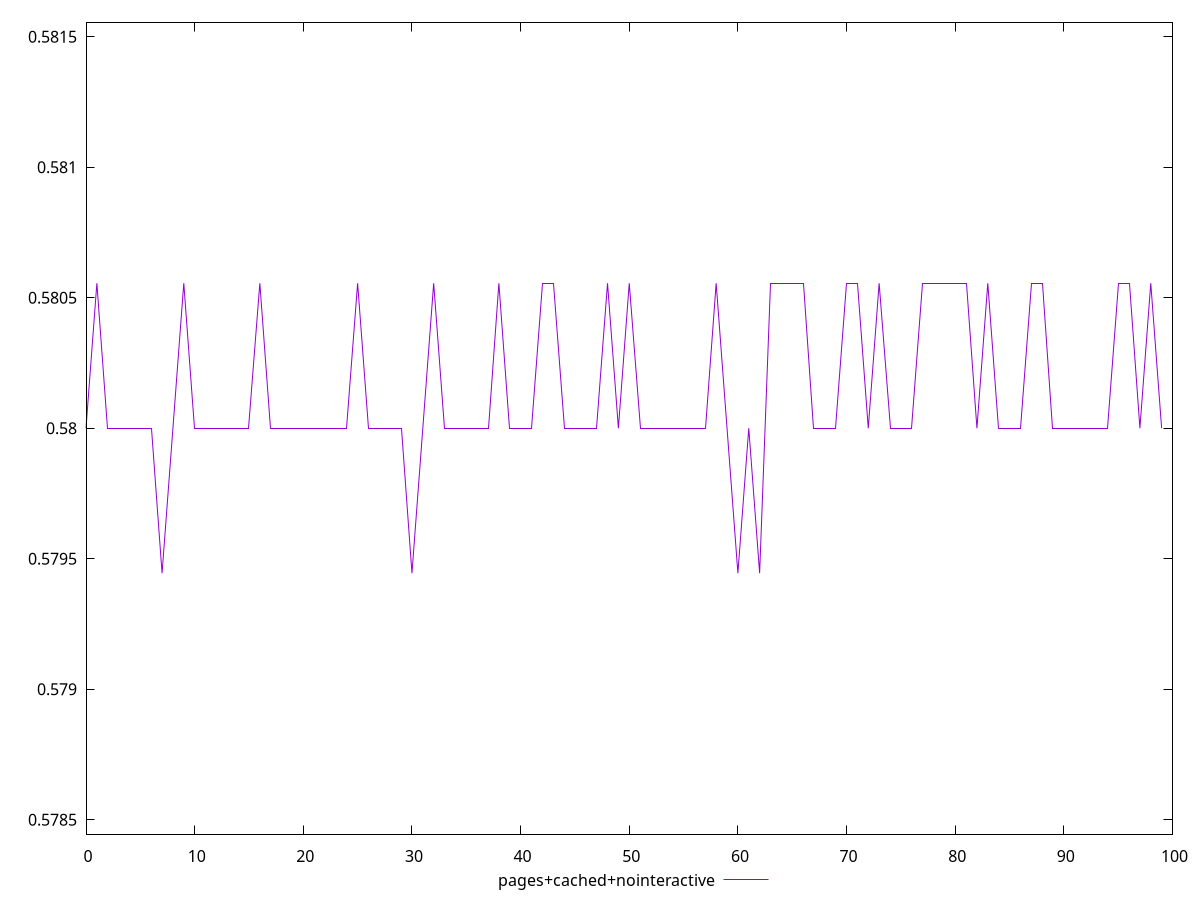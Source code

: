 $_pagesCachedNointeractive <<EOF
0.58
0.5805555555555555
0.58
0.58
0.58
0.58
0.58
0.5794444444444444
0.58
0.5805555555555555
0.58
0.58
0.58
0.58
0.58
0.58
0.5805555555555555
0.58
0.58
0.58
0.58
0.58
0.58
0.58
0.58
0.5805555555555555
0.58
0.58
0.58
0.58
0.5794444444444444
0.58
0.5805555555555555
0.58
0.58
0.58
0.58
0.58
0.5805555555555555
0.58
0.58
0.58
0.5805555555555555
0.5805555555555555
0.58
0.58
0.58
0.58
0.5805555555555555
0.58
0.5805555555555555
0.58
0.58
0.58
0.58
0.58
0.58
0.58
0.5805555555555555
0.58
0.5794444444444444
0.58
0.5794444444444444
0.5805555555555555
0.5805555555555555
0.5805555555555555
0.5805555555555555
0.58
0.58
0.58
0.5805555555555555
0.5805555555555555
0.58
0.5805555555555555
0.58
0.58
0.58
0.5805555555555555
0.5805555555555555
0.5805555555555555
0.5805555555555555
0.5805555555555555
0.58
0.5805555555555555
0.58
0.58
0.58
0.5805555555555555
0.5805555555555555
0.58
0.58
0.58
0.58
0.58
0.58
0.5805555555555555
0.5805555555555555
0.58
0.5805555555555555
0.58
EOF
set key outside below
set terminal pngcairo
set output "report_00005_2020-11-02T22-26-11.212Z/uses-rel-preload/pages+cached+nointeractive//score.png"
set yrange [0.5784444444444444:0.5815555555555555]
plot $_pagesCachedNointeractive title "pages+cached+nointeractive" with line ,